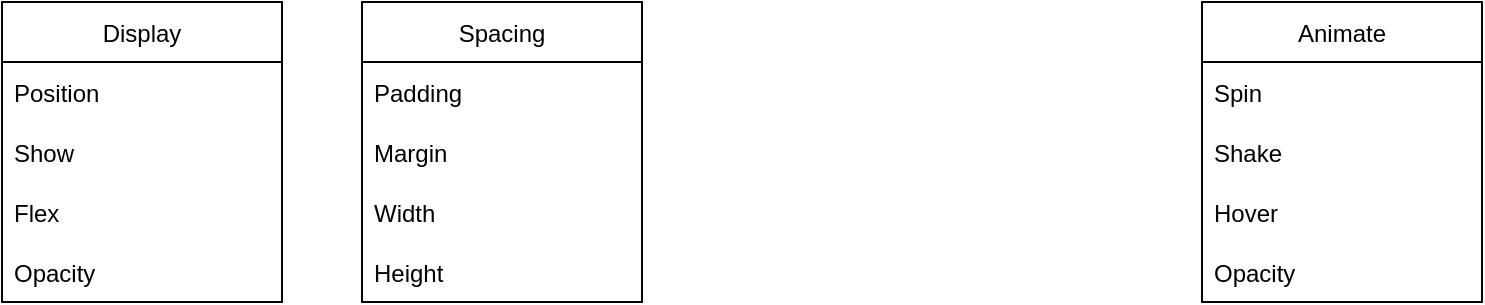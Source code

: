 <mxfile version="20.1.1" type="device"><diagram id="nGcHwLXS2LZagICgtECM" name="Page-1"><mxGraphModel dx="894" dy="712" grid="1" gridSize="10" guides="1" tooltips="1" connect="1" arrows="1" fold="1" page="1" pageScale="1" pageWidth="827" pageHeight="1169" math="0" shadow="0"><root><mxCell id="0"/><mxCell id="1" parent="0"/><mxCell id="XtKmRwN55QNPjLNnAPcA-2" value="Spacing" style="swimlane;fontStyle=0;childLayout=stackLayout;horizontal=1;startSize=30;horizontalStack=0;resizeParent=1;resizeParentMax=0;resizeLast=0;collapsible=1;marginBottom=0;" vertex="1" parent="1"><mxGeometry x="220" y="40" width="140" height="150" as="geometry"/></mxCell><mxCell id="XtKmRwN55QNPjLNnAPcA-3" value="Padding" style="text;strokeColor=none;fillColor=none;align=left;verticalAlign=middle;spacingLeft=4;spacingRight=4;overflow=hidden;points=[[0,0.5],[1,0.5]];portConstraint=eastwest;rotatable=0;" vertex="1" parent="XtKmRwN55QNPjLNnAPcA-2"><mxGeometry y="30" width="140" height="30" as="geometry"/></mxCell><mxCell id="XtKmRwN55QNPjLNnAPcA-4" value="Margin" style="text;strokeColor=none;fillColor=none;align=left;verticalAlign=middle;spacingLeft=4;spacingRight=4;overflow=hidden;points=[[0,0.5],[1,0.5]];portConstraint=eastwest;rotatable=0;" vertex="1" parent="XtKmRwN55QNPjLNnAPcA-2"><mxGeometry y="60" width="140" height="30" as="geometry"/></mxCell><mxCell id="XtKmRwN55QNPjLNnAPcA-5" value="Width" style="text;strokeColor=none;fillColor=none;align=left;verticalAlign=middle;spacingLeft=4;spacingRight=4;overflow=hidden;points=[[0,0.5],[1,0.5]];portConstraint=eastwest;rotatable=0;" vertex="1" parent="XtKmRwN55QNPjLNnAPcA-2"><mxGeometry y="90" width="140" height="30" as="geometry"/></mxCell><mxCell id="XtKmRwN55QNPjLNnAPcA-10" value="Height" style="text;strokeColor=none;fillColor=none;align=left;verticalAlign=middle;spacingLeft=4;spacingRight=4;overflow=hidden;points=[[0,0.5],[1,0.5]];portConstraint=eastwest;rotatable=0;" vertex="1" parent="XtKmRwN55QNPjLNnAPcA-2"><mxGeometry y="120" width="140" height="30" as="geometry"/></mxCell><mxCell id="XtKmRwN55QNPjLNnAPcA-6" value="Display" style="swimlane;fontStyle=0;childLayout=stackLayout;horizontal=1;startSize=30;horizontalStack=0;resizeParent=1;resizeParentMax=0;resizeLast=0;collapsible=1;marginBottom=0;" vertex="1" parent="1"><mxGeometry x="40" y="40" width="140" height="150" as="geometry"/></mxCell><mxCell id="XtKmRwN55QNPjLNnAPcA-7" value="Position" style="text;strokeColor=none;fillColor=none;align=left;verticalAlign=middle;spacingLeft=4;spacingRight=4;overflow=hidden;points=[[0,0.5],[1,0.5]];portConstraint=eastwest;rotatable=0;" vertex="1" parent="XtKmRwN55QNPjLNnAPcA-6"><mxGeometry y="30" width="140" height="30" as="geometry"/></mxCell><mxCell id="XtKmRwN55QNPjLNnAPcA-8" value="Show" style="text;strokeColor=none;fillColor=none;align=left;verticalAlign=middle;spacingLeft=4;spacingRight=4;overflow=hidden;points=[[0,0.5],[1,0.5]];portConstraint=eastwest;rotatable=0;" vertex="1" parent="XtKmRwN55QNPjLNnAPcA-6"><mxGeometry y="60" width="140" height="30" as="geometry"/></mxCell><mxCell id="XtKmRwN55QNPjLNnAPcA-11" value="Flex" style="text;strokeColor=none;fillColor=none;align=left;verticalAlign=middle;spacingLeft=4;spacingRight=4;overflow=hidden;points=[[0,0.5],[1,0.5]];portConstraint=eastwest;rotatable=0;" vertex="1" parent="XtKmRwN55QNPjLNnAPcA-6"><mxGeometry y="90" width="140" height="30" as="geometry"/></mxCell><mxCell id="XtKmRwN55QNPjLNnAPcA-9" value="Opacity" style="text;strokeColor=none;fillColor=none;align=left;verticalAlign=middle;spacingLeft=4;spacingRight=4;overflow=hidden;points=[[0,0.5],[1,0.5]];portConstraint=eastwest;rotatable=0;" vertex="1" parent="XtKmRwN55QNPjLNnAPcA-6"><mxGeometry y="120" width="140" height="30" as="geometry"/></mxCell><mxCell id="XtKmRwN55QNPjLNnAPcA-12" value="Animate" style="swimlane;fontStyle=0;childLayout=stackLayout;horizontal=1;startSize=30;horizontalStack=0;resizeParent=1;resizeParentMax=0;resizeLast=0;collapsible=1;marginBottom=0;" vertex="1" parent="1"><mxGeometry x="640" y="40" width="140" height="150" as="geometry"/></mxCell><mxCell id="XtKmRwN55QNPjLNnAPcA-13" value="Spin" style="text;strokeColor=none;fillColor=none;align=left;verticalAlign=middle;spacingLeft=4;spacingRight=4;overflow=hidden;points=[[0,0.5],[1,0.5]];portConstraint=eastwest;rotatable=0;" vertex="1" parent="XtKmRwN55QNPjLNnAPcA-12"><mxGeometry y="30" width="140" height="30" as="geometry"/></mxCell><mxCell id="XtKmRwN55QNPjLNnAPcA-14" value="Shake" style="text;strokeColor=none;fillColor=none;align=left;verticalAlign=middle;spacingLeft=4;spacingRight=4;overflow=hidden;points=[[0,0.5],[1,0.5]];portConstraint=eastwest;rotatable=0;" vertex="1" parent="XtKmRwN55QNPjLNnAPcA-12"><mxGeometry y="60" width="140" height="30" as="geometry"/></mxCell><mxCell id="XtKmRwN55QNPjLNnAPcA-15" value="Hover" style="text;strokeColor=none;fillColor=none;align=left;verticalAlign=middle;spacingLeft=4;spacingRight=4;overflow=hidden;points=[[0,0.5],[1,0.5]];portConstraint=eastwest;rotatable=0;" vertex="1" parent="XtKmRwN55QNPjLNnAPcA-12"><mxGeometry y="90" width="140" height="30" as="geometry"/></mxCell><mxCell id="XtKmRwN55QNPjLNnAPcA-16" value="Opacity" style="text;strokeColor=none;fillColor=none;align=left;verticalAlign=middle;spacingLeft=4;spacingRight=4;overflow=hidden;points=[[0,0.5],[1,0.5]];portConstraint=eastwest;rotatable=0;" vertex="1" parent="XtKmRwN55QNPjLNnAPcA-12"><mxGeometry y="120" width="140" height="30" as="geometry"/></mxCell></root></mxGraphModel></diagram></mxfile>